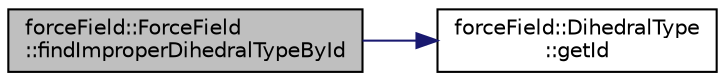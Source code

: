 digraph "forceField::ForceField::findImproperDihedralTypeById"
{
 // LATEX_PDF_SIZE
  edge [fontname="Helvetica",fontsize="10",labelfontname="Helvetica",labelfontsize="10"];
  node [fontname="Helvetica",fontsize="10",shape=record];
  rankdir="LR";
  Node1 [label="forceField::ForceField\l::findImproperDihedralTypeById",height=0.2,width=0.4,color="black", fillcolor="grey75", style="filled", fontcolor="black",tooltip="find improper dihedral type by id"];
  Node1 -> Node2 [color="midnightblue",fontsize="10",style="solid",fontname="Helvetica"];
  Node2 [label="forceField::DihedralType\l::getId",height=0.2,width=0.4,color="black", fillcolor="white", style="filled",URL="$classforceField_1_1DihedralType.html#a6338b7c87288c4dfe6985f771f5ba127",tooltip=" "];
}
